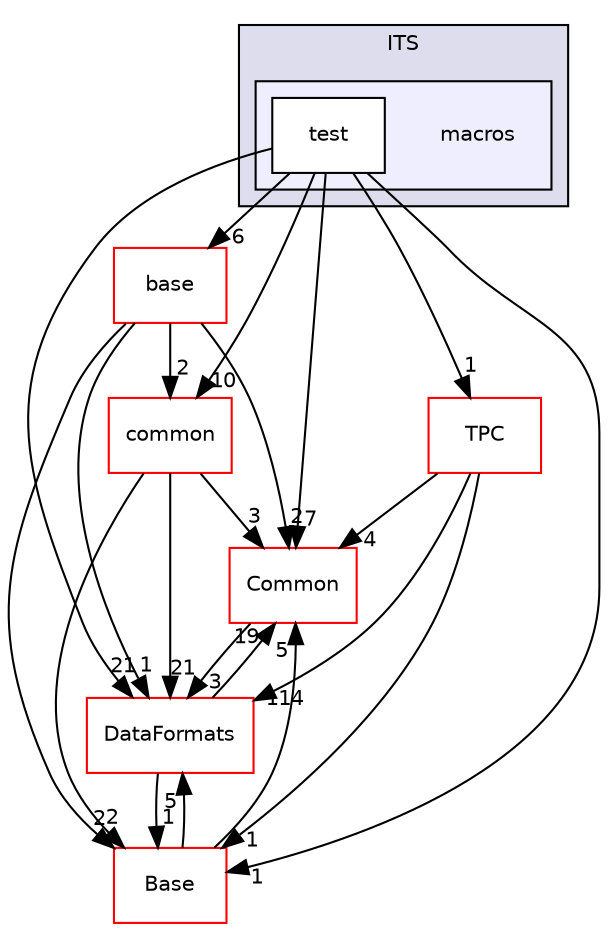 digraph "/home/travis/build/AliceO2Group/AliceO2/Detectors/ITSMFT/ITS/macros" {
  bgcolor=transparent;
  compound=true
  node [ fontsize="10", fontname="Helvetica"];
  edge [ labelfontsize="10", labelfontname="Helvetica"];
  subgraph clusterdir_871aad07cbf94d6cd423c3d8d5bdf4e9 {
    graph [ bgcolor="#ddddee", pencolor="black", label="ITS" fontname="Helvetica", fontsize="10", URL="dir_871aad07cbf94d6cd423c3d8d5bdf4e9.html"]
  subgraph clusterdir_d1915fc52ae3a2d414030e7b83b60b4d {
    graph [ bgcolor="#eeeeff", pencolor="black", label="" URL="dir_d1915fc52ae3a2d414030e7b83b60b4d.html"];
    dir_d1915fc52ae3a2d414030e7b83b60b4d [shape=plaintext label="macros"];
    dir_2182485e2bad8012cf176841f5534402 [shape=box label="test" color="black" fillcolor="white" style="filled" URL="dir_2182485e2bad8012cf176841f5534402.html"];
  }
  }
  dir_eedff867f3c4e67d20b227cb6e0f96ab [shape=box label="base" color="red" URL="dir_eedff867f3c4e67d20b227cb6e0f96ab.html"];
  dir_4ab6b4cc6a7edbff49100e9123df213f [shape=box label="Common" color="red" URL="dir_4ab6b4cc6a7edbff49100e9123df213f.html"];
  dir_a597e8e061b11201a1dff411feb10d0b [shape=box label="TPC" color="red" URL="dir_a597e8e061b11201a1dff411feb10d0b.html"];
  dir_37c90836491b695b472bf98d1be8336b [shape=box label="Base" color="red" URL="dir_37c90836491b695b472bf98d1be8336b.html"];
  dir_85bf31a2e8d306e7598ffcb73f8df6bf [shape=box label="common" color="red" URL="dir_85bf31a2e8d306e7598ffcb73f8df6bf.html"];
  dir_2171f7ec022c5423887b07c69b2f5b48 [shape=box label="DataFormats" color="red" URL="dir_2171f7ec022c5423887b07c69b2f5b48.html"];
  dir_eedff867f3c4e67d20b227cb6e0f96ab->dir_4ab6b4cc6a7edbff49100e9123df213f [headlabel="2", labeldistance=1.5 headhref="dir_000262_000016.html"];
  dir_eedff867f3c4e67d20b227cb6e0f96ab->dir_37c90836491b695b472bf98d1be8336b [headlabel="2", labeldistance=1.5 headhref="dir_000262_000158.html"];
  dir_eedff867f3c4e67d20b227cb6e0f96ab->dir_85bf31a2e8d306e7598ffcb73f8df6bf [headlabel="2", labeldistance=1.5 headhref="dir_000262_000215.html"];
  dir_eedff867f3c4e67d20b227cb6e0f96ab->dir_2171f7ec022c5423887b07c69b2f5b48 [headlabel="1", labeldistance=1.5 headhref="dir_000262_000056.html"];
  dir_4ab6b4cc6a7edbff49100e9123df213f->dir_2171f7ec022c5423887b07c69b2f5b48 [headlabel="3", labeldistance=1.5 headhref="dir_000016_000056.html"];
  dir_a597e8e061b11201a1dff411feb10d0b->dir_4ab6b4cc6a7edbff49100e9123df213f [headlabel="4", labeldistance=1.5 headhref="dir_000188_000016.html"];
  dir_a597e8e061b11201a1dff411feb10d0b->dir_37c90836491b695b472bf98d1be8336b [headlabel="1", labeldistance=1.5 headhref="dir_000188_000158.html"];
  dir_a597e8e061b11201a1dff411feb10d0b->dir_2171f7ec022c5423887b07c69b2f5b48 [headlabel="114", labeldistance=1.5 headhref="dir_000188_000056.html"];
  dir_37c90836491b695b472bf98d1be8336b->dir_4ab6b4cc6a7edbff49100e9123df213f [headlabel="5", labeldistance=1.5 headhref="dir_000158_000016.html"];
  dir_37c90836491b695b472bf98d1be8336b->dir_2171f7ec022c5423887b07c69b2f5b48 [headlabel="5", labeldistance=1.5 headhref="dir_000158_000056.html"];
  dir_2182485e2bad8012cf176841f5534402->dir_eedff867f3c4e67d20b227cb6e0f96ab [headlabel="6", labeldistance=1.5 headhref="dir_000279_000262.html"];
  dir_2182485e2bad8012cf176841f5534402->dir_4ab6b4cc6a7edbff49100e9123df213f [headlabel="7", labeldistance=1.5 headhref="dir_000279_000016.html"];
  dir_2182485e2bad8012cf176841f5534402->dir_a597e8e061b11201a1dff411feb10d0b [headlabel="1", labeldistance=1.5 headhref="dir_000279_000188.html"];
  dir_2182485e2bad8012cf176841f5534402->dir_37c90836491b695b472bf98d1be8336b [headlabel="1", labeldistance=1.5 headhref="dir_000279_000158.html"];
  dir_2182485e2bad8012cf176841f5534402->dir_85bf31a2e8d306e7598ffcb73f8df6bf [headlabel="10", labeldistance=1.5 headhref="dir_000279_000215.html"];
  dir_2182485e2bad8012cf176841f5534402->dir_2171f7ec022c5423887b07c69b2f5b48 [headlabel="21", labeldistance=1.5 headhref="dir_000279_000056.html"];
  dir_85bf31a2e8d306e7598ffcb73f8df6bf->dir_4ab6b4cc6a7edbff49100e9123df213f [headlabel="3", labeldistance=1.5 headhref="dir_000215_000016.html"];
  dir_85bf31a2e8d306e7598ffcb73f8df6bf->dir_37c90836491b695b472bf98d1be8336b [headlabel="2", labeldistance=1.5 headhref="dir_000215_000158.html"];
  dir_85bf31a2e8d306e7598ffcb73f8df6bf->dir_2171f7ec022c5423887b07c69b2f5b48 [headlabel="21", labeldistance=1.5 headhref="dir_000215_000056.html"];
  dir_2171f7ec022c5423887b07c69b2f5b48->dir_4ab6b4cc6a7edbff49100e9123df213f [headlabel="19", labeldistance=1.5 headhref="dir_000056_000016.html"];
  dir_2171f7ec022c5423887b07c69b2f5b48->dir_37c90836491b695b472bf98d1be8336b [headlabel="1", labeldistance=1.5 headhref="dir_000056_000158.html"];
}
